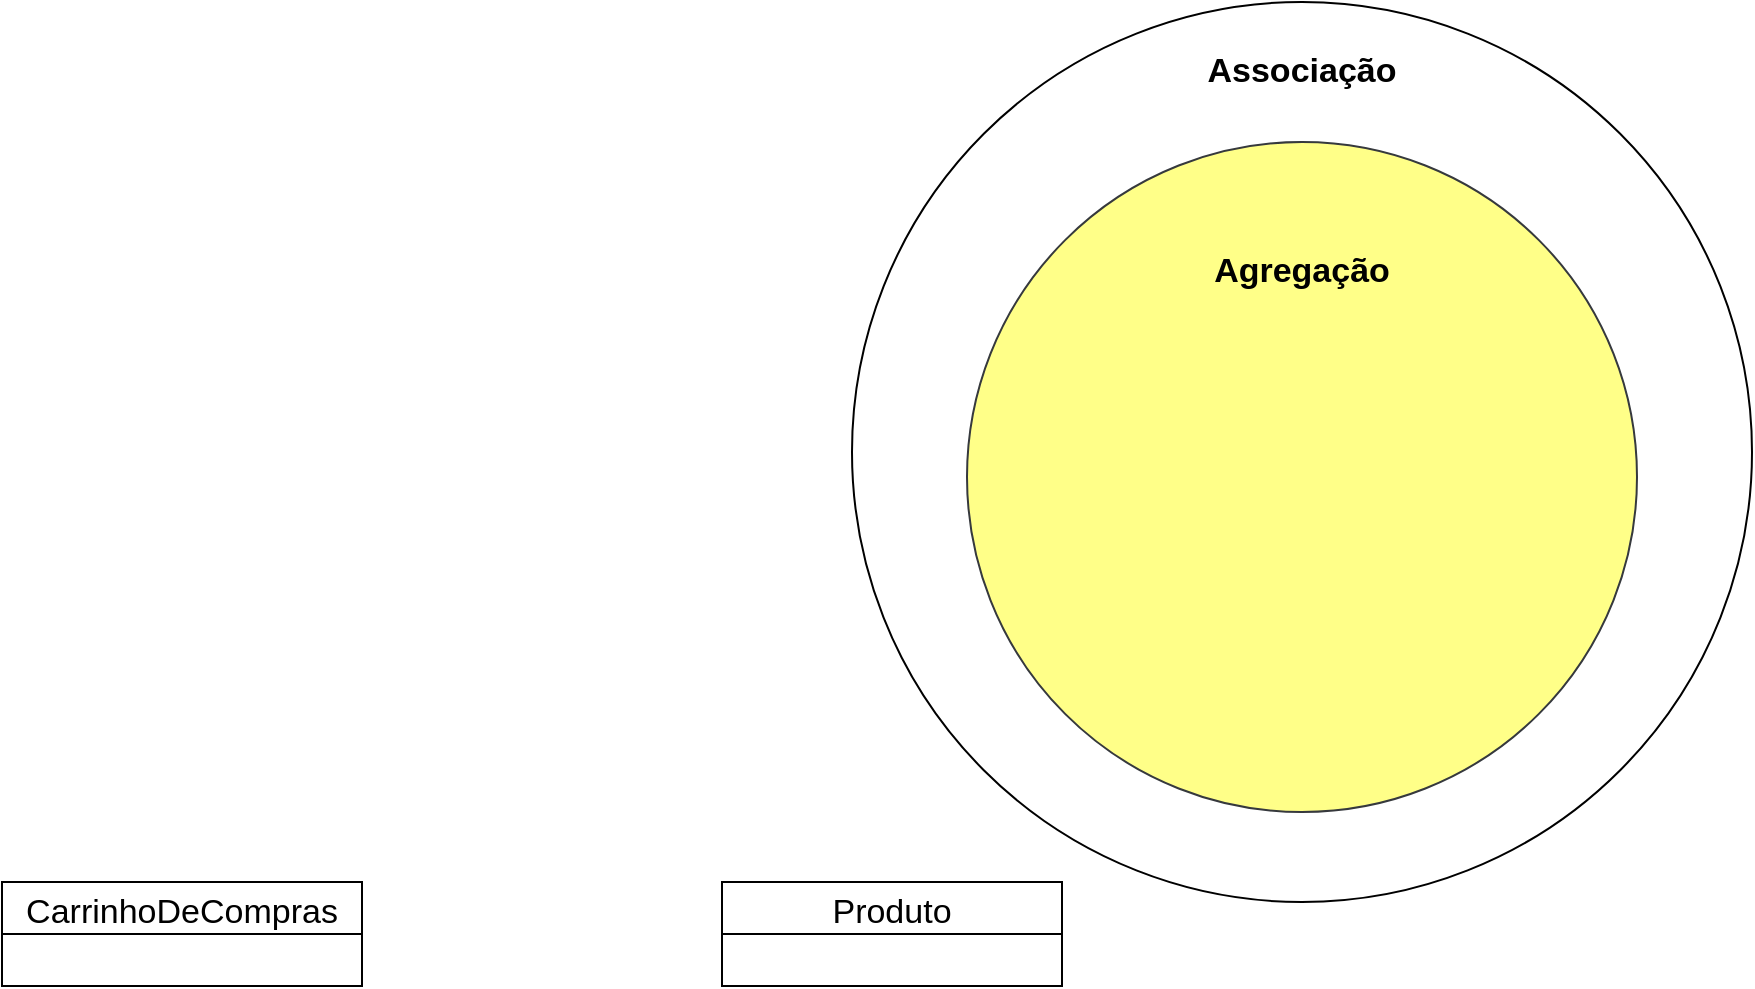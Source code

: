 <mxfile>
    <diagram id="0ssWg0Dz2G2CdEaiJgCG" name="Page-1">
        <mxGraphModel dx="884" dy="613" grid="1" gridSize="10" guides="1" tooltips="1" connect="1" arrows="1" fold="1" page="1" pageScale="1" pageWidth="850" pageHeight="1100" math="0" shadow="0">
            <root>
                <mxCell id="0"/>
                <mxCell id="1" parent="0"/>
                <mxCell id="2" value="" style="ellipse;whiteSpace=wrap;html=1;aspect=fixed;" vertex="1" parent="1">
                    <mxGeometry x="425" y="120" width="450" height="450" as="geometry"/>
                </mxCell>
                <mxCell id="3" value="" style="ellipse;whiteSpace=wrap;html=1;aspect=fixed;fillColor=#ffff88;strokeColor=#36393d;" vertex="1" parent="1">
                    <mxGeometry x="482.5" y="190" width="335" height="335" as="geometry"/>
                </mxCell>
                <mxCell id="5" value="&lt;b&gt;&lt;font style=&quot;font-size: 17px;&quot;&gt;Associação&lt;/font&gt;&lt;/b&gt;" style="text;strokeColor=none;align=center;fillColor=none;html=1;verticalAlign=middle;whiteSpace=wrap;rounded=0;" vertex="1" parent="1">
                    <mxGeometry x="620" y="140" width="60" height="30" as="geometry"/>
                </mxCell>
                <mxCell id="6" value="&lt;b&gt;Agregação&lt;/b&gt;" style="text;strokeColor=none;align=center;fillColor=none;html=1;verticalAlign=middle;whiteSpace=wrap;rounded=0;fontSize=17;fontColor=#000000;" vertex="1" parent="1">
                    <mxGeometry x="620" y="240" width="60" height="30" as="geometry"/>
                </mxCell>
                <mxCell id="11" value="CarrinhoDeCompras" style="swimlane;fontStyle=0;childLayout=stackLayout;horizontal=1;startSize=26;fillColor=none;horizontalStack=0;resizeParent=1;resizeParentMax=0;resizeLast=0;collapsible=1;marginBottom=0;fontSize=17;fontColor=#000000;" vertex="1" parent="1">
                    <mxGeometry y="560" width="180" height="52" as="geometry"/>
                </mxCell>
                <mxCell id="15" value="Produto" style="swimlane;fontStyle=0;childLayout=stackLayout;horizontal=1;startSize=26;fillColor=none;horizontalStack=0;resizeParent=1;resizeParentMax=0;resizeLast=0;collapsible=1;marginBottom=0;fontSize=17;fontColor=#000000;" vertex="1" parent="1">
                    <mxGeometry x="360" y="560" width="170" height="52" as="geometry"/>
                </mxCell>
            </root>
        </mxGraphModel>
    </diagram>
</mxfile>